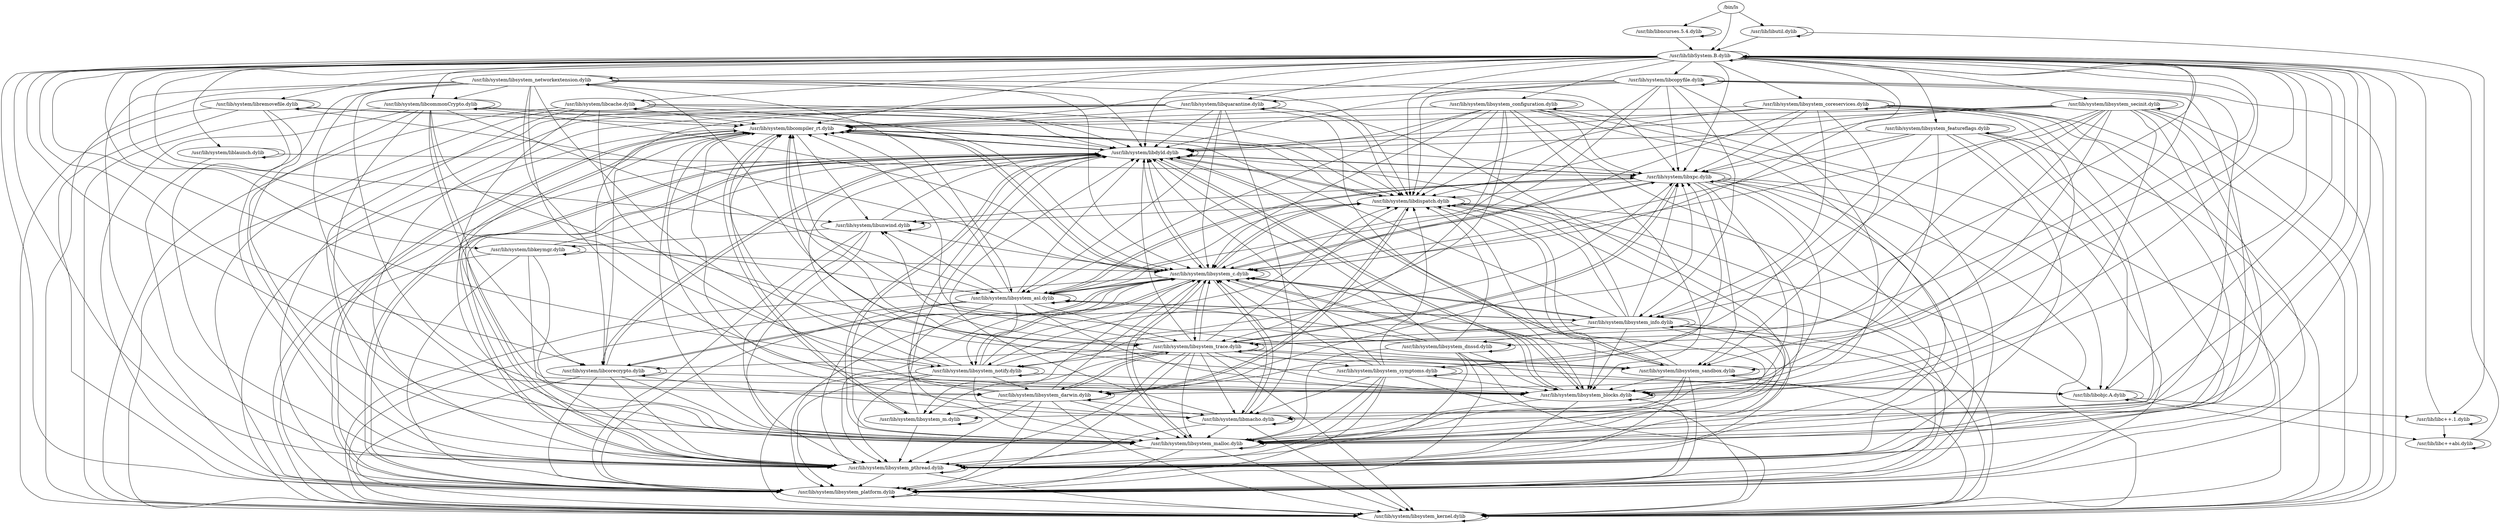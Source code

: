 digraph G {
	"/bin/ls" -> "/usr/lib/libutil.dylib";
	"/bin/ls" -> "/usr/lib/libncurses.5.4.dylib";
	"/bin/ls" -> "/usr/lib/libSystem.B.dylib";
	"/usr/lib/libutil.dylib" -> "/usr/lib/libutil.dylib";
	"/usr/lib/libutil.dylib" -> "/usr/lib/libc++.1.dylib";
	"/usr/lib/libutil.dylib" -> "/usr/lib/libSystem.B.dylib";
	"/usr/lib/libncurses.5.4.dylib" -> "/usr/lib/libncurses.5.4.dylib";
	"/usr/lib/libncurses.5.4.dylib" -> "/usr/lib/libSystem.B.dylib";
	"/usr/lib/libSystem.B.dylib" -> "/usr/lib/libSystem.B.dylib";
	"/usr/lib/libSystem.B.dylib" -> "/usr/lib/system/libcache.dylib";
	"/usr/lib/libSystem.B.dylib" -> "/usr/lib/system/libcommonCrypto.dylib";
	"/usr/lib/libSystem.B.dylib" -> "/usr/lib/system/libcompiler_rt.dylib";
	"/usr/lib/libSystem.B.dylib" -> "/usr/lib/system/libcopyfile.dylib";
	"/usr/lib/libSystem.B.dylib" -> "/usr/lib/system/libcorecrypto.dylib";
	"/usr/lib/libSystem.B.dylib" -> "/usr/lib/system/libdispatch.dylib";
	"/usr/lib/libSystem.B.dylib" -> "/usr/lib/system/libdyld.dylib";
	"/usr/lib/libSystem.B.dylib" -> "/usr/lib/system/libkeymgr.dylib";
	"/usr/lib/libSystem.B.dylib" -> "/usr/lib/system/liblaunch.dylib";
	"/usr/lib/libSystem.B.dylib" -> "/usr/lib/system/libmacho.dylib";
	"/usr/lib/libSystem.B.dylib" -> "/usr/lib/system/libquarantine.dylib";
	"/usr/lib/libSystem.B.dylib" -> "/usr/lib/system/libremovefile.dylib";
	"/usr/lib/libSystem.B.dylib" -> "/usr/lib/system/libsystem_asl.dylib";
	"/usr/lib/libSystem.B.dylib" -> "/usr/lib/system/libsystem_blocks.dylib";
	"/usr/lib/libSystem.B.dylib" -> "/usr/lib/system/libsystem_c.dylib";
	"/usr/lib/libSystem.B.dylib" -> "/usr/lib/system/libsystem_configuration.dylib";
	"/usr/lib/libSystem.B.dylib" -> "/usr/lib/system/libsystem_coreservices.dylib";
	"/usr/lib/libSystem.B.dylib" -> "/usr/lib/system/libsystem_darwin.dylib";
	"/usr/lib/libSystem.B.dylib" -> "/usr/lib/system/libsystem_dnssd.dylib";
	"/usr/lib/libSystem.B.dylib" -> "/usr/lib/system/libsystem_featureflags.dylib";
	"/usr/lib/libSystem.B.dylib" -> "/usr/lib/system/libsystem_info.dylib";
	"/usr/lib/libSystem.B.dylib" -> "/usr/lib/system/libsystem_m.dylib";
	"/usr/lib/libSystem.B.dylib" -> "/usr/lib/system/libsystem_malloc.dylib";
	"/usr/lib/libSystem.B.dylib" -> "/usr/lib/system/libsystem_networkextension.dylib";
	"/usr/lib/libSystem.B.dylib" -> "/usr/lib/system/libsystem_notify.dylib";
	"/usr/lib/libSystem.B.dylib" -> "/usr/lib/system/libsystem_sandbox.dylib";
	"/usr/lib/libSystem.B.dylib" -> "/usr/lib/system/libsystem_secinit.dylib";
	"/usr/lib/libSystem.B.dylib" -> "/usr/lib/system/libsystem_kernel.dylib";
	"/usr/lib/libSystem.B.dylib" -> "/usr/lib/system/libsystem_platform.dylib";
	"/usr/lib/libSystem.B.dylib" -> "/usr/lib/system/libsystem_pthread.dylib";
	"/usr/lib/libSystem.B.dylib" -> "/usr/lib/system/libsystem_symptoms.dylib";
	"/usr/lib/libSystem.B.dylib" -> "/usr/lib/system/libsystem_trace.dylib";
	"/usr/lib/libSystem.B.dylib" -> "/usr/lib/system/libunwind.dylib";
	"/usr/lib/libSystem.B.dylib" -> "/usr/lib/system/libxpc.dylib";
	"/usr/lib/libc++.1.dylib" -> "/usr/lib/libc++.1.dylib";
	"/usr/lib/libc++.1.dylib" -> "/usr/lib/libSystem.B.dylib";
	"/usr/lib/libc++.1.dylib" -> "/usr/lib/libc++abi.dylib";
	"/usr/lib/system/libcache.dylib" -> "/usr/lib/system/libcache.dylib";
	"/usr/lib/system/libcache.dylib" -> "/usr/lib/system/libsystem_pthread.dylib";
	"/usr/lib/system/libcache.dylib" -> "/usr/lib/system/libsystem_malloc.dylib";
	"/usr/lib/system/libcache.dylib" -> "/usr/lib/system/libsystem_c.dylib";
	"/usr/lib/system/libcache.dylib" -> "/usr/lib/system/libsystem_blocks.dylib";
	"/usr/lib/system/libcache.dylib" -> "/usr/lib/system/libsystem_kernel.dylib";
	"/usr/lib/system/libcache.dylib" -> "/usr/lib/system/libsystem_platform.dylib";
	"/usr/lib/system/libcache.dylib" -> "/usr/lib/system/libdispatch.dylib";
	"/usr/lib/system/libcache.dylib" -> "/usr/lib/system/libdyld.dylib";
	"/usr/lib/system/libcache.dylib" -> "/usr/lib/system/libcompiler_rt.dylib";
	"/usr/lib/system/libcommonCrypto.dylib" -> "/usr/lib/system/libcommonCrypto.dylib";
	"/usr/lib/system/libcommonCrypto.dylib" -> "/usr/lib/system/libdyld.dylib";
	"/usr/lib/system/libcommonCrypto.dylib" -> "/usr/lib/system/libcompiler_rt.dylib";
	"/usr/lib/system/libcommonCrypto.dylib" -> "/usr/lib/system/libsystem_kernel.dylib";
	"/usr/lib/system/libcommonCrypto.dylib" -> "/usr/lib/system/libsystem_platform.dylib";
	"/usr/lib/system/libcommonCrypto.dylib" -> "/usr/lib/system/libsystem_malloc.dylib";
	"/usr/lib/system/libcommonCrypto.dylib" -> "/usr/lib/system/libsystem_c.dylib";
	"/usr/lib/system/libcommonCrypto.dylib" -> "/usr/lib/system/libsystem_blocks.dylib";
	"/usr/lib/system/libcommonCrypto.dylib" -> "/usr/lib/system/libdispatch.dylib";
	"/usr/lib/system/libcommonCrypto.dylib" -> "/usr/lib/system/libsystem_asl.dylib";
	"/usr/lib/system/libcommonCrypto.dylib" -> "/usr/lib/system/libcorecrypto.dylib";
	"/usr/lib/system/libcommonCrypto.dylib" -> "/usr/lib/system/libsystem_trace.dylib";
	"/usr/lib/system/libcommonCrypto.dylib" -> "/usr/lib/system/libsystem_pthread.dylib";
	"/usr/lib/system/libcompiler_rt.dylib" -> "/usr/lib/system/libcompiler_rt.dylib";
	"/usr/lib/system/libcompiler_rt.dylib" -> "/usr/lib/system/libunwind.dylib";
	"/usr/lib/system/libcompiler_rt.dylib" -> "/usr/lib/system/libsystem_m.dylib";
	"/usr/lib/system/libcompiler_rt.dylib" -> "/usr/lib/system/libsystem_c.dylib";
	"/usr/lib/system/libcompiler_rt.dylib" -> "/usr/lib/system/libsystem_pthread.dylib";
	"/usr/lib/system/libcompiler_rt.dylib" -> "/usr/lib/system/libsystem_kernel.dylib";
	"/usr/lib/system/libcompiler_rt.dylib" -> "/usr/lib/system/libsystem_platform.dylib";
	"/usr/lib/system/libcompiler_rt.dylib" -> "/usr/lib/system/libdyld.dylib";
	"/usr/lib/system/libcopyfile.dylib" -> "/usr/lib/system/libcopyfile.dylib";
	"/usr/lib/system/libcopyfile.dylib" -> "/usr/lib/system/libdyld.dylib";
	"/usr/lib/system/libcopyfile.dylib" -> "/usr/lib/system/libcompiler_rt.dylib";
	"/usr/lib/system/libcopyfile.dylib" -> "/usr/lib/system/libsystem_kernel.dylib";
	"/usr/lib/system/libcopyfile.dylib" -> "/usr/lib/system/libsystem_malloc.dylib";
	"/usr/lib/system/libcopyfile.dylib" -> "/usr/lib/system/libsystem_c.dylib";
	"/usr/lib/system/libcopyfile.dylib" -> "/usr/lib/system/libsystem_blocks.dylib";
	"/usr/lib/system/libcopyfile.dylib" -> "/usr/lib/system/libquarantine.dylib";
	"/usr/lib/system/libcopyfile.dylib" -> "/usr/lib/system/libsystem_asl.dylib";
	"/usr/lib/system/libcopyfile.dylib" -> "/usr/lib/system/libsystem_info.dylib";
	"/usr/lib/system/libcopyfile.dylib" -> "/usr/lib/system/libxpc.dylib";
	"/usr/lib/system/libcopyfile.dylib" -> "/usr/lib/system/libdispatch.dylib";
	"/usr/lib/system/libcopyfile.dylib" -> "/usr/lib/system/libsystem_pthread.dylib";
	"/usr/lib/system/libcorecrypto.dylib" -> "/usr/lib/system/libcorecrypto.dylib";
	"/usr/lib/system/libcorecrypto.dylib" -> "/usr/lib/system/libdyld.dylib";
	"/usr/lib/system/libcorecrypto.dylib" -> "/usr/lib/system/libcompiler_rt.dylib";
	"/usr/lib/system/libcorecrypto.dylib" -> "/usr/lib/system/libsystem_kernel.dylib";
	"/usr/lib/system/libcorecrypto.dylib" -> "/usr/lib/system/libsystem_platform.dylib";
	"/usr/lib/system/libcorecrypto.dylib" -> "/usr/lib/system/libsystem_malloc.dylib";
	"/usr/lib/system/libcorecrypto.dylib" -> "/usr/lib/system/libsystem_c.dylib";
	"/usr/lib/system/libcorecrypto.dylib" -> "/usr/lib/system/libsystem_blocks.dylib";
	"/usr/lib/system/libcorecrypto.dylib" -> "/usr/lib/system/libsystem_pthread.dylib";
	"/usr/lib/system/libcorecrypto.dylib" -> "/usr/lib/system/libmacho.dylib";
	"/usr/lib/system/libdispatch.dylib" -> "/usr/lib/system/libdispatch.dylib";
	"/usr/lib/system/libdispatch.dylib" -> "/usr/lib/system/libdyld.dylib";
	"/usr/lib/system/libdispatch.dylib" -> "/usr/lib/system/libcompiler_rt.dylib";
	"/usr/lib/system/libdispatch.dylib" -> "/usr/lib/system/libsystem_kernel.dylib";
	"/usr/lib/system/libdispatch.dylib" -> "/usr/lib/system/libsystem_platform.dylib";
	"/usr/lib/system/libdispatch.dylib" -> "/usr/lib/system/libsystem_pthread.dylib";
	"/usr/lib/system/libdispatch.dylib" -> "/usr/lib/system/libsystem_malloc.dylib";
	"/usr/lib/system/libdispatch.dylib" -> "/usr/lib/system/libsystem_c.dylib";
	"/usr/lib/system/libdispatch.dylib" -> "/usr/lib/system/libsystem_blocks.dylib";
	"/usr/lib/system/libdispatch.dylib" -> "/usr/lib/system/libsystem_darwin.dylib";
	"/usr/lib/system/libdispatch.dylib" -> "/usr/lib/system/libunwind.dylib";
	"/usr/lib/system/libdispatch.dylib" -> "/usr/lib/libobjc.A.dylib";
	"/usr/lib/system/libdyld.dylib" -> "/usr/lib/system/libdyld.dylib";
	"/usr/lib/system/libdyld.dylib" -> "/usr/lib/system/libsystem_platform.dylib";
	"/usr/lib/system/libdyld.dylib" -> "/usr/lib/system/libsystem_malloc.dylib";
	"/usr/lib/system/libdyld.dylib" -> "/usr/lib/system/libsystem_c.dylib";
	"/usr/lib/system/libdyld.dylib" -> "/usr/lib/system/libsystem_pthread.dylib";
	"/usr/lib/system/libdyld.dylib" -> "/usr/lib/system/libxpc.dylib";
	"/usr/lib/system/libdyld.dylib" -> "/usr/lib/system/libsystem_blocks.dylib";
	"/usr/lib/system/libdyld.dylib" -> "/usr/lib/system/libsystem_kernel.dylib";
	"/usr/lib/system/libdyld.dylib" -> "/usr/lib/system/libsystem_sandbox.dylib";
	"/usr/lib/system/libdyld.dylib" -> "/usr/lib/system/libdispatch.dylib";
	"/usr/lib/system/libdyld.dylib" -> "/usr/lib/system/libcorecrypto.dylib";
	"/usr/lib/system/libdyld.dylib" -> "/usr/lib/system/libcompiler_rt.dylib";
	"/usr/lib/system/libkeymgr.dylib" -> "/usr/lib/system/libkeymgr.dylib";
	"/usr/lib/system/libkeymgr.dylib" -> "/usr/lib/system/libsystem_kernel.dylib";
	"/usr/lib/system/libkeymgr.dylib" -> "/usr/lib/system/libsystem_platform.dylib";
	"/usr/lib/system/libkeymgr.dylib" -> "/usr/lib/system/libsystem_pthread.dylib";
	"/usr/lib/system/libkeymgr.dylib" -> "/usr/lib/system/libsystem_malloc.dylib";
	"/usr/lib/system/libkeymgr.dylib" -> "/usr/lib/system/libsystem_c.dylib";
	"/usr/lib/system/libkeymgr.dylib" -> "/usr/lib/system/libdyld.dylib";
	"/usr/lib/system/liblaunch.dylib" -> "/usr/lib/system/liblaunch.dylib";
	"/usr/lib/system/liblaunch.dylib" -> "/usr/lib/system/libxpc.dylib";
	"/usr/lib/system/liblaunch.dylib" -> "/usr/lib/system/libsystem_pthread.dylib";
	"/usr/lib/system/libmacho.dylib" -> "/usr/lib/system/libmacho.dylib";
	"/usr/lib/system/libmacho.dylib" -> "/usr/lib/system/libcompiler_rt.dylib";
	"/usr/lib/system/libmacho.dylib" -> "/usr/lib/system/libsystem_malloc.dylib";
	"/usr/lib/system/libmacho.dylib" -> "/usr/lib/system/libdyld.dylib";
	"/usr/lib/system/libmacho.dylib" -> "/usr/lib/system/libsystem_c.dylib";
	"/usr/lib/system/libmacho.dylib" -> "/usr/lib/system/libsystem_kernel.dylib";
	"/usr/lib/system/libmacho.dylib" -> "/usr/lib/system/libsystem_pthread.dylib";
	"/usr/lib/system/libquarantine.dylib" -> "/usr/lib/system/libquarantine.dylib";
	"/usr/lib/system/libquarantine.dylib" -> "/usr/lib/system/libsystem_kernel.dylib";
	"/usr/lib/system/libquarantine.dylib" -> "/usr/lib/system/libsystem_malloc.dylib";
	"/usr/lib/system/libquarantine.dylib" -> "/usr/lib/system/libsystem_platform.dylib";
	"/usr/lib/system/libquarantine.dylib" -> "/usr/lib/system/libsystem_asl.dylib";
	"/usr/lib/system/libquarantine.dylib" -> "/usr/lib/system/libsystem_pthread.dylib";
	"/usr/lib/system/libquarantine.dylib" -> "/usr/lib/system/libsystem_c.dylib";
	"/usr/lib/system/libquarantine.dylib" -> "/usr/lib/system/libdyld.dylib";
	"/usr/lib/system/libquarantine.dylib" -> "/usr/lib/system/libcompiler_rt.dylib";
	"/usr/lib/system/libquarantine.dylib" -> "/usr/lib/system/libdispatch.dylib";
	"/usr/lib/system/libquarantine.dylib" -> "/usr/lib/system/libsystem_blocks.dylib";
	"/usr/lib/system/libquarantine.dylib" -> "/usr/lib/system/libmacho.dylib";
	"/usr/lib/system/libquarantine.dylib" -> "/usr/lib/system/libcorecrypto.dylib";
	"/usr/lib/system/libremovefile.dylib" -> "/usr/lib/system/libremovefile.dylib";
	"/usr/lib/system/libremovefile.dylib" -> "/usr/lib/system/libdyld.dylib";
	"/usr/lib/system/libremovefile.dylib" -> "/usr/lib/system/libcompiler_rt.dylib";
	"/usr/lib/system/libremovefile.dylib" -> "/usr/lib/system/libsystem_kernel.dylib";
	"/usr/lib/system/libremovefile.dylib" -> "/usr/lib/system/libsystem_platform.dylib";
	"/usr/lib/system/libremovefile.dylib" -> "/usr/lib/system/libsystem_malloc.dylib";
	"/usr/lib/system/libremovefile.dylib" -> "/usr/lib/system/libsystem_c.dylib";
	"/usr/lib/system/libremovefile.dylib" -> "/usr/lib/system/libsystem_pthread.dylib";
	"/usr/lib/system/libsystem_asl.dylib" -> "/usr/lib/system/libsystem_asl.dylib";
	"/usr/lib/system/libsystem_asl.dylib" -> "/usr/lib/system/libcompiler_rt.dylib";
	"/usr/lib/system/libsystem_asl.dylib" -> "/usr/lib/system/libdyld.dylib";
	"/usr/lib/system/libsystem_asl.dylib" -> "/usr/lib/system/libsystem_kernel.dylib";
	"/usr/lib/system/libsystem_asl.dylib" -> "/usr/lib/system/libsystem_platform.dylib";
	"/usr/lib/system/libsystem_asl.dylib" -> "/usr/lib/system/libsystem_pthread.dylib";
	"/usr/lib/system/libsystem_asl.dylib" -> "/usr/lib/system/libsystem_malloc.dylib";
	"/usr/lib/system/libsystem_asl.dylib" -> "/usr/lib/system/libsystem_c.dylib";
	"/usr/lib/system/libsystem_asl.dylib" -> "/usr/lib/system/libunwind.dylib";
	"/usr/lib/system/libsystem_asl.dylib" -> "/usr/lib/system/libsystem_blocks.dylib";
	"/usr/lib/system/libsystem_asl.dylib" -> "/usr/lib/system/libdispatch.dylib";
	"/usr/lib/system/libsystem_asl.dylib" -> "/usr/lib/system/libxpc.dylib";
	"/usr/lib/system/libsystem_asl.dylib" -> "/usr/lib/system/libsystem_trace.dylib";
	"/usr/lib/system/libsystem_asl.dylib" -> "/usr/lib/system/libsystem_notify.dylib";
	"/usr/lib/system/libsystem_asl.dylib" -> "/usr/lib/system/libsystem_info.dylib";
	"/usr/lib/system/libsystem_blocks.dylib" -> "/usr/lib/system/libsystem_blocks.dylib";
	"/usr/lib/system/libsystem_blocks.dylib" -> "/usr/lib/system/libsystem_platform.dylib";
	"/usr/lib/system/libsystem_blocks.dylib" -> "/usr/lib/system/libsystem_malloc.dylib";
	"/usr/lib/system/libsystem_blocks.dylib" -> "/usr/lib/system/libsystem_c.dylib";
	"/usr/lib/system/libsystem_blocks.dylib" -> "/usr/lib/system/libdyld.dylib";
	"/usr/lib/system/libsystem_blocks.dylib" -> "/usr/lib/system/libsystem_pthread.dylib";
	"/usr/lib/system/libsystem_c.dylib" -> "/usr/lib/system/libsystem_c.dylib";
	"/usr/lib/system/libsystem_c.dylib" -> "/usr/lib/system/libcompiler_rt.dylib";
	"/usr/lib/system/libsystem_c.dylib" -> "/usr/lib/system/libdyld.dylib";
	"/usr/lib/system/libsystem_c.dylib" -> "/usr/lib/system/libsystem_kernel.dylib";
	"/usr/lib/system/libsystem_c.dylib" -> "/usr/lib/system/libsystem_m.dylib";
	"/usr/lib/system/libsystem_c.dylib" -> "/usr/lib/system/libsystem_malloc.dylib";
	"/usr/lib/system/libsystem_c.dylib" -> "/usr/lib/system/libsystem_platform.dylib";
	"/usr/lib/system/libsystem_c.dylib" -> "/usr/lib/system/libsystem_pthread.dylib";
	"/usr/lib/system/libsystem_c.dylib" -> "/usr/lib/system/libdispatch.dylib";
	"/usr/lib/system/libsystem_c.dylib" -> "/usr/lib/system/libmacho.dylib";
	"/usr/lib/system/libsystem_c.dylib" -> "/usr/lib/system/libsystem_asl.dylib";
	"/usr/lib/system/libsystem_c.dylib" -> "/usr/lib/system/libsystem_blocks.dylib";
	"/usr/lib/system/libsystem_c.dylib" -> "/usr/lib/system/libsystem_info.dylib";
	"/usr/lib/system/libsystem_c.dylib" -> "/usr/lib/system/libsystem_notify.dylib";
	"/usr/lib/system/libsystem_c.dylib" -> "/usr/lib/system/libxpc.dylib";
	"/usr/lib/system/libsystem_c.dylib" -> "/usr/lib/system/libcorecrypto.dylib";
	"/usr/lib/system/libsystem_c.dylib" -> "/usr/lib/system/libsystem_trace.dylib";
	"/usr/lib/system/libsystem_configuration.dylib" -> "/usr/lib/system/libsystem_configuration.dylib";
	"/usr/lib/system/libsystem_configuration.dylib" -> "/usr/lib/system/libcompiler_rt.dylib";
	"/usr/lib/system/libsystem_configuration.dylib" -> "/usr/lib/system/libdispatch.dylib";
	"/usr/lib/system/libsystem_configuration.dylib" -> "/usr/lib/system/libdyld.dylib";
	"/usr/lib/system/libsystem_configuration.dylib" -> "/usr/lib/system/libsystem_asl.dylib";
	"/usr/lib/system/libsystem_configuration.dylib" -> "/usr/lib/system/libsystem_blocks.dylib";
	"/usr/lib/system/libsystem_configuration.dylib" -> "/usr/lib/system/libsystem_c.dylib";
	"/usr/lib/system/libsystem_configuration.dylib" -> "/usr/lib/system/libsystem_kernel.dylib";
	"/usr/lib/system/libsystem_configuration.dylib" -> "/usr/lib/system/libsystem_malloc.dylib";
	"/usr/lib/system/libsystem_configuration.dylib" -> "/usr/lib/system/libsystem_notify.dylib";
	"/usr/lib/system/libsystem_configuration.dylib" -> "/usr/lib/system/libsystem_platform.dylib";
	"/usr/lib/system/libsystem_configuration.dylib" -> "/usr/lib/system/libsystem_pthread.dylib";
	"/usr/lib/system/libsystem_configuration.dylib" -> "/usr/lib/system/libsystem_trace.dylib";
	"/usr/lib/system/libsystem_configuration.dylib" -> "/usr/lib/system/libxpc.dylib";
	"/usr/lib/system/libsystem_coreservices.dylib" -> "/usr/lib/system/libsystem_coreservices.dylib";
	"/usr/lib/system/libsystem_coreservices.dylib" -> "/usr/lib/system/libcompiler_rt.dylib";
	"/usr/lib/system/libsystem_coreservices.dylib" -> "/usr/lib/system/libdyld.dylib";
	"/usr/lib/system/libsystem_coreservices.dylib" -> "/usr/lib/system/libsystem_kernel.dylib";
	"/usr/lib/system/libsystem_coreservices.dylib" -> "/usr/lib/system/libsystem_platform.dylib";
	"/usr/lib/system/libsystem_coreservices.dylib" -> "/usr/lib/system/libsystem_pthread.dylib";
	"/usr/lib/system/libsystem_coreservices.dylib" -> "/usr/lib/system/libsystem_malloc.dylib";
	"/usr/lib/system/libsystem_coreservices.dylib" -> "/usr/lib/system/libsystem_c.dylib";
	"/usr/lib/system/libsystem_coreservices.dylib" -> "/usr/lib/system/libxpc.dylib";
	"/usr/lib/system/libsystem_coreservices.dylib" -> "/usr/lib/system/libsystem_sandbox.dylib";
	"/usr/lib/system/libsystem_coreservices.dylib" -> "/usr/lib/system/libsystem_info.dylib";
	"/usr/lib/system/libsystem_coreservices.dylib" -> "/usr/lib/system/libsystem_blocks.dylib";
	"/usr/lib/system/libsystem_coreservices.dylib" -> "/usr/lib/system/libdispatch.dylib";
	"/usr/lib/system/libsystem_darwin.dylib" -> "/usr/lib/system/libsystem_darwin.dylib";
	"/usr/lib/system/libsystem_darwin.dylib" -> "/usr/lib/system/libcompiler_rt.dylib";
	"/usr/lib/system/libsystem_darwin.dylib" -> "/usr/lib/system/libdyld.dylib";
	"/usr/lib/system/libsystem_darwin.dylib" -> "/usr/lib/system/libsystem_kernel.dylib";
	"/usr/lib/system/libsystem_darwin.dylib" -> "/usr/lib/system/libsystem_m.dylib";
	"/usr/lib/system/libsystem_darwin.dylib" -> "/usr/lib/system/libsystem_malloc.dylib";
	"/usr/lib/system/libsystem_darwin.dylib" -> "/usr/lib/system/libsystem_platform.dylib";
	"/usr/lib/system/libsystem_darwin.dylib" -> "/usr/lib/system/libsystem_pthread.dylib";
	"/usr/lib/system/libsystem_darwin.dylib" -> "/usr/lib/system/libsystem_c.dylib";
	"/usr/lib/system/libsystem_darwin.dylib" -> "/usr/lib/system/libdispatch.dylib";
	"/usr/lib/system/libsystem_darwin.dylib" -> "/usr/lib/system/libxpc.dylib";
	"/usr/lib/system/libsystem_darwin.dylib" -> "/usr/lib/system/libmacho.dylib";
	"/usr/lib/system/libsystem_darwin.dylib" -> "/usr/lib/system/libsystem_trace.dylib";
	"/usr/lib/system/libsystem_dnssd.dylib" -> "/usr/lib/system/libsystem_dnssd.dylib";
	"/usr/lib/system/libsystem_dnssd.dylib" -> "/usr/lib/system/libdyld.dylib";
	"/usr/lib/system/libsystem_dnssd.dylib" -> "/usr/lib/system/libcompiler_rt.dylib";
	"/usr/lib/system/libsystem_dnssd.dylib" -> "/usr/lib/system/libsystem_kernel.dylib";
	"/usr/lib/system/libsystem_dnssd.dylib" -> "/usr/lib/system/libsystem_platform.dylib";
	"/usr/lib/system/libsystem_dnssd.dylib" -> "/usr/lib/system/libsystem_pthread.dylib";
	"/usr/lib/system/libsystem_dnssd.dylib" -> "/usr/lib/system/libsystem_malloc.dylib";
	"/usr/lib/system/libsystem_dnssd.dylib" -> "/usr/lib/system/libsystem_c.dylib";
	"/usr/lib/system/libsystem_dnssd.dylib" -> "/usr/lib/system/libsystem_blocks.dylib";
	"/usr/lib/system/libsystem_dnssd.dylib" -> "/usr/lib/system/libdispatch.dylib";
	"/usr/lib/system/libsystem_dnssd.dylib" -> "/usr/lib/system/libsystem_asl.dylib";
	"/usr/lib/system/libsystem_featureflags.dylib" -> "/usr/lib/system/libsystem_featureflags.dylib";
	"/usr/lib/system/libsystem_featureflags.dylib" -> "/usr/lib/libobjc.A.dylib";
	"/usr/lib/system/libsystem_featureflags.dylib" -> "/usr/lib/system/libdyld.dylib";
	"/usr/lib/system/libsystem_featureflags.dylib" -> "/usr/lib/system/libsystem_kernel.dylib";
	"/usr/lib/system/libsystem_featureflags.dylib" -> "/usr/lib/system/libsystem_platform.dylib";
	"/usr/lib/system/libsystem_featureflags.dylib" -> "/usr/lib/system/libsystem_pthread.dylib";
	"/usr/lib/system/libsystem_featureflags.dylib" -> "/usr/lib/system/libsystem_blocks.dylib";
	"/usr/lib/system/libsystem_featureflags.dylib" -> "/usr/lib/system/libsystem_c.dylib";
	"/usr/lib/system/libsystem_featureflags.dylib" -> "/usr/lib/system/libsystem_darwin.dylib";
	"/usr/lib/system/libsystem_featureflags.dylib" -> "/usr/lib/system/libsystem_malloc.dylib";
	"/usr/lib/system/libsystem_featureflags.dylib" -> "/usr/lib/system/libxpc.dylib";
	"/usr/lib/system/libsystem_info.dylib" -> "/usr/lib/system/libsystem_info.dylib";
	"/usr/lib/system/libsystem_info.dylib" -> "/usr/lib/system/libcompiler_rt.dylib";
	"/usr/lib/system/libsystem_info.dylib" -> "/usr/lib/system/libdyld.dylib";
	"/usr/lib/system/libsystem_info.dylib" -> "/usr/lib/system/libsystem_kernel.dylib";
	"/usr/lib/system/libsystem_info.dylib" -> "/usr/lib/system/libsystem_malloc.dylib";
	"/usr/lib/system/libsystem_info.dylib" -> "/usr/lib/system/libsystem_platform.dylib";
	"/usr/lib/system/libsystem_info.dylib" -> "/usr/lib/system/libsystem_pthread.dylib";
	"/usr/lib/system/libsystem_info.dylib" -> "/usr/lib/system/libsystem_c.dylib";
	"/usr/lib/system/libsystem_info.dylib" -> "/usr/lib/system/libdispatch.dylib";
	"/usr/lib/system/libsystem_info.dylib" -> "/usr/lib/system/libsystem_asl.dylib";
	"/usr/lib/system/libsystem_info.dylib" -> "/usr/lib/system/libsystem_blocks.dylib";
	"/usr/lib/system/libsystem_info.dylib" -> "/usr/lib/system/libsystem_dnssd.dylib";
	"/usr/lib/system/libsystem_info.dylib" -> "/usr/lib/system/libsystem_notify.dylib";
	"/usr/lib/system/libsystem_info.dylib" -> "/usr/lib/system/libxpc.dylib";
	"/usr/lib/system/libsystem_info.dylib" -> "/usr/lib/system/libsystem_trace.dylib";
	"/usr/lib/system/libsystem_m.dylib" -> "/usr/lib/system/libsystem_m.dylib";
	"/usr/lib/system/libsystem_m.dylib" -> "/usr/lib/system/libdyld.dylib";
	"/usr/lib/system/libsystem_m.dylib" -> "/usr/lib/system/libcompiler_rt.dylib";
	"/usr/lib/system/libsystem_m.dylib" -> "/usr/lib/system/libsystem_pthread.dylib";
	"/usr/lib/system/libsystem_malloc.dylib" -> "/usr/lib/system/libsystem_malloc.dylib";
	"/usr/lib/system/libsystem_malloc.dylib" -> "/usr/lib/system/libcompiler_rt.dylib";
	"/usr/lib/system/libsystem_malloc.dylib" -> "/usr/lib/system/libdyld.dylib";
	"/usr/lib/system/libsystem_malloc.dylib" -> "/usr/lib/system/libsystem_kernel.dylib";
	"/usr/lib/system/libsystem_malloc.dylib" -> "/usr/lib/system/libsystem_platform.dylib";
	"/usr/lib/system/libsystem_malloc.dylib" -> "/usr/lib/system/libsystem_c.dylib";
	"/usr/lib/system/libsystem_malloc.dylib" -> "/usr/lib/system/libsystem_pthread.dylib";
	"/usr/lib/system/libsystem_networkextension.dylib" -> "/usr/lib/system/libsystem_networkextension.dylib";
	"/usr/lib/system/libsystem_networkextension.dylib" -> "/usr/lib/system/libxpc.dylib";
	"/usr/lib/system/libsystem_networkextension.dylib" -> "/usr/lib/system/libdispatch.dylib";
	"/usr/lib/system/libsystem_networkextension.dylib" -> "/usr/lib/system/libsystem_asl.dylib";
	"/usr/lib/system/libsystem_networkextension.dylib" -> "/usr/lib/system/libsystem_notify.dylib";
	"/usr/lib/system/libsystem_networkextension.dylib" -> "/usr/lib/system/libsystem_kernel.dylib";
	"/usr/lib/system/libsystem_networkextension.dylib" -> "/usr/lib/system/libsystem_c.dylib";
	"/usr/lib/system/libsystem_networkextension.dylib" -> "/usr/lib/system/libsystem_malloc.dylib";
	"/usr/lib/system/libsystem_networkextension.dylib" -> "/usr/lib/system/libsystem_blocks.dylib";
	"/usr/lib/system/libsystem_networkextension.dylib" -> "/usr/lib/system/libsystem_platform.dylib";
	"/usr/lib/system/libsystem_networkextension.dylib" -> "/usr/lib/system/libdyld.dylib";
	"/usr/lib/system/libsystem_networkextension.dylib" -> "/usr/lib/system/libcommonCrypto.dylib";
	"/usr/lib/system/libsystem_networkextension.dylib" -> "/usr/lib/system/libsystem_trace.dylib";
	"/usr/lib/system/libsystem_networkextension.dylib" -> "/usr/lib/system/libsystem_sandbox.dylib";
	"/usr/lib/system/libsystem_networkextension.dylib" -> "/usr/lib/system/libsystem_pthread.dylib";
	"/usr/lib/system/libsystem_networkextension.dylib" -> "/usr/lib/system/libsystem_darwin.dylib";
	"/usr/lib/system/libsystem_notify.dylib" -> "/usr/lib/system/libsystem_notify.dylib";
	"/usr/lib/system/libsystem_notify.dylib" -> "/usr/lib/system/libdyld.dylib";
	"/usr/lib/system/libsystem_notify.dylib" -> "/usr/lib/system/libcompiler_rt.dylib";
	"/usr/lib/system/libsystem_notify.dylib" -> "/usr/lib/system/libsystem_kernel.dylib";
	"/usr/lib/system/libsystem_notify.dylib" -> "/usr/lib/system/libsystem_platform.dylib";
	"/usr/lib/system/libsystem_notify.dylib" -> "/usr/lib/system/libsystem_pthread.dylib";
	"/usr/lib/system/libsystem_notify.dylib" -> "/usr/lib/system/libsystem_malloc.dylib";
	"/usr/lib/system/libsystem_notify.dylib" -> "/usr/lib/system/libsystem_c.dylib";
	"/usr/lib/system/libsystem_notify.dylib" -> "/usr/lib/system/libsystem_blocks.dylib";
	"/usr/lib/system/libsystem_notify.dylib" -> "/usr/lib/system/libdispatch.dylib";
	"/usr/lib/system/libsystem_notify.dylib" -> "/usr/lib/system/libxpc.dylib";
	"/usr/lib/system/libsystem_notify.dylib" -> "/usr/lib/system/libsystem_darwin.dylib";
	"/usr/lib/system/libsystem_sandbox.dylib" -> "/usr/lib/system/libsystem_sandbox.dylib";
	"/usr/lib/system/libsystem_sandbox.dylib" -> "/usr/lib/system/libdyld.dylib";
	"/usr/lib/system/libsystem_sandbox.dylib" -> "/usr/lib/system/libcompiler_rt.dylib";
	"/usr/lib/system/libsystem_sandbox.dylib" -> "/usr/lib/system/libsystem_kernel.dylib";
	"/usr/lib/system/libsystem_sandbox.dylib" -> "/usr/lib/system/libsystem_malloc.dylib";
	"/usr/lib/system/libsystem_sandbox.dylib" -> "/usr/lib/system/libsystem_c.dylib";
	"/usr/lib/system/libsystem_sandbox.dylib" -> "/usr/lib/system/libsystem_blocks.dylib";
	"/usr/lib/system/libsystem_sandbox.dylib" -> "/usr/lib/system/libdispatch.dylib";
	"/usr/lib/system/libsystem_sandbox.dylib" -> "/usr/lib/system/libsystem_platform.dylib";
	"/usr/lib/system/libsystem_sandbox.dylib" -> "/usr/lib/system/libsystem_pthread.dylib";
	"/usr/lib/system/libsystem_secinit.dylib" -> "/usr/lib/system/libsystem_secinit.dylib";
	"/usr/lib/system/libsystem_secinit.dylib" -> "/usr/lib/system/libdyld.dylib";
	"/usr/lib/system/libsystem_secinit.dylib" -> "/usr/lib/system/libcompiler_rt.dylib";
	"/usr/lib/system/libsystem_secinit.dylib" -> "/usr/lib/system/libsystem_kernel.dylib";
	"/usr/lib/system/libsystem_secinit.dylib" -> "/usr/lib/system/libsystem_platform.dylib";
	"/usr/lib/system/libsystem_secinit.dylib" -> "/usr/lib/system/libsystem_pthread.dylib";
	"/usr/lib/system/libsystem_secinit.dylib" -> "/usr/lib/system/libsystem_malloc.dylib";
	"/usr/lib/system/libsystem_secinit.dylib" -> "/usr/lib/system/libsystem_c.dylib";
	"/usr/lib/system/libsystem_secinit.dylib" -> "/usr/lib/system/libsystem_blocks.dylib";
	"/usr/lib/system/libsystem_secinit.dylib" -> "/usr/lib/system/libdispatch.dylib";
	"/usr/lib/system/libsystem_secinit.dylib" -> "/usr/lib/system/libsystem_sandbox.dylib";
	"/usr/lib/system/libsystem_secinit.dylib" -> "/usr/lib/system/libxpc.dylib";
	"/usr/lib/system/libsystem_secinit.dylib" -> "/usr/lib/system/libsystem_trace.dylib";
	"/usr/lib/system/libsystem_secinit.dylib" -> "/usr/lib/system/libsystem_darwin.dylib";
	"/usr/lib/system/libsystem_secinit.dylib" -> "/usr/lib/system/libsystem_info.dylib";
	"/usr/lib/system/libsystem_kernel.dylib" -> "/usr/lib/system/libsystem_kernel.dylib";
	"/usr/lib/system/libsystem_platform.dylib" -> "/usr/lib/system/libsystem_platform.dylib";
	"/usr/lib/system/libsystem_platform.dylib" -> "/usr/lib/system/libdyld.dylib";
	"/usr/lib/system/libsystem_platform.dylib" -> "/usr/lib/system/libcompiler_rt.dylib";
	"/usr/lib/system/libsystem_platform.dylib" -> "/usr/lib/system/libsystem_kernel.dylib";
	"/usr/lib/system/libsystem_pthread.dylib" -> "/usr/lib/system/libsystem_pthread.dylib";
	"/usr/lib/system/libsystem_pthread.dylib" -> "/usr/lib/system/libsystem_kernel.dylib";
	"/usr/lib/system/libsystem_pthread.dylib" -> "/usr/lib/system/libsystem_platform.dylib";
	"/usr/lib/system/libsystem_pthread.dylib" -> "/usr/lib/system/libdyld.dylib";
	"/usr/lib/system/libsystem_pthread.dylib" -> "/usr/lib/system/libcompiler_rt.dylib";
	"/usr/lib/system/libsystem_symptoms.dylib" -> "/usr/lib/system/libsystem_symptoms.dylib";
	"/usr/lib/system/libsystem_symptoms.dylib" -> "/usr/lib/libobjc.A.dylib";
	"/usr/lib/system/libsystem_symptoms.dylib" -> "/usr/lib/system/libmacho.dylib";
	"/usr/lib/system/libsystem_symptoms.dylib" -> "/usr/lib/system/libdyld.dylib";
	"/usr/lib/system/libsystem_symptoms.dylib" -> "/usr/lib/system/libcompiler_rt.dylib";
	"/usr/lib/system/libsystem_symptoms.dylib" -> "/usr/lib/system/libxpc.dylib";
	"/usr/lib/system/libsystem_symptoms.dylib" -> "/usr/lib/system/libsystem_malloc.dylib";
	"/usr/lib/system/libsystem_symptoms.dylib" -> "/usr/lib/system/libsystem_c.dylib";
	"/usr/lib/system/libsystem_symptoms.dylib" -> "/usr/lib/system/libsystem_blocks.dylib";
	"/usr/lib/system/libsystem_symptoms.dylib" -> "/usr/lib/system/libdispatch.dylib";
	"/usr/lib/system/libsystem_symptoms.dylib" -> "/usr/lib/system/libsystem_platform.dylib";
	"/usr/lib/system/libsystem_symptoms.dylib" -> "/usr/lib/system/libsystem_kernel.dylib";
	"/usr/lib/system/libsystem_symptoms.dylib" -> "/usr/lib/system/libsystem_pthread.dylib";
	"/usr/lib/system/libsystem_trace.dylib" -> "/usr/lib/system/libsystem_trace.dylib";
	"/usr/lib/system/libsystem_trace.dylib" -> "/usr/lib/system/libsystem_kernel.dylib";
	"/usr/lib/system/libsystem_trace.dylib" -> "/usr/lib/system/libsystem_platform.dylib";
	"/usr/lib/system/libsystem_trace.dylib" -> "/usr/lib/system/libsystem_pthread.dylib";
	"/usr/lib/system/libsystem_trace.dylib" -> "/usr/lib/system/libmacho.dylib";
	"/usr/lib/system/libsystem_trace.dylib" -> "/usr/lib/system/libdyld.dylib";
	"/usr/lib/system/libsystem_trace.dylib" -> "/usr/lib/system/libcompiler_rt.dylib";
	"/usr/lib/system/libsystem_trace.dylib" -> "/usr/lib/system/libsystem_m.dylib";
	"/usr/lib/system/libsystem_trace.dylib" -> "/usr/lib/system/libsystem_malloc.dylib";
	"/usr/lib/system/libsystem_trace.dylib" -> "/usr/lib/system/libsystem_c.dylib";
	"/usr/lib/system/libsystem_trace.dylib" -> "/usr/lib/system/libsystem_blocks.dylib";
	"/usr/lib/system/libsystem_trace.dylib" -> "/usr/lib/system/libdispatch.dylib";
	"/usr/lib/system/libsystem_trace.dylib" -> "/usr/lib/system/libxpc.dylib";
	"/usr/lib/system/libsystem_trace.dylib" -> "/usr/lib/system/libsystem_sandbox.dylib";
	"/usr/lib/system/libsystem_trace.dylib" -> "/usr/lib/system/libsystem_notify.dylib";
	"/usr/lib/system/libsystem_trace.dylib" -> "/usr/lib/system/libsystem_darwin.dylib";
	"/usr/lib/system/libsystem_trace.dylib" -> "/usr/lib/libobjc.A.dylib";
	"/usr/lib/system/libsystem_trace.dylib" -> "/usr/lib/system/libunwind.dylib";
	"/usr/lib/system/libsystem_trace.dylib" -> "/usr/lib/system/libsystem_symptoms.dylib";
	"/usr/lib/system/libsystem_trace.dylib" -> "/usr/lib/system/libcorecrypto.dylib";
	"/usr/lib/system/libunwind.dylib" -> "/usr/lib/system/libunwind.dylib";
	"/usr/lib/system/libunwind.dylib" -> "/usr/lib/system/libsystem_malloc.dylib";
	"/usr/lib/system/libunwind.dylib" -> "/usr/lib/system/libsystem_pthread.dylib";
	"/usr/lib/system/libunwind.dylib" -> "/usr/lib/system/libsystem_platform.dylib";
	"/usr/lib/system/libunwind.dylib" -> "/usr/lib/system/libsystem_c.dylib";
	"/usr/lib/system/libunwind.dylib" -> "/usr/lib/system/libdyld.dylib";
	"/usr/lib/system/libunwind.dylib" -> "/usr/lib/system/libkeymgr.dylib";
	"/usr/lib/system/libxpc.dylib" -> "/usr/lib/system/libxpc.dylib";
	"/usr/lib/system/libxpc.dylib" -> "/usr/lib/system/libdyld.dylib";
	"/usr/lib/system/libxpc.dylib" -> "/usr/lib/system/libcompiler_rt.dylib";
	"/usr/lib/system/libxpc.dylib" -> "/usr/lib/system/libsystem_kernel.dylib";
	"/usr/lib/system/libxpc.dylib" -> "/usr/lib/system/libsystem_platform.dylib";
	"/usr/lib/system/libxpc.dylib" -> "/usr/lib/system/libsystem_pthread.dylib";
	"/usr/lib/system/libxpc.dylib" -> "/usr/lib/system/libunwind.dylib";
	"/usr/lib/system/libxpc.dylib" -> "/usr/lib/system/libsystem_malloc.dylib";
	"/usr/lib/system/libxpc.dylib" -> "/usr/lib/system/libsystem_c.dylib";
	"/usr/lib/system/libxpc.dylib" -> "/usr/lib/system/libsystem_blocks.dylib";
	"/usr/lib/system/libxpc.dylib" -> "/usr/lib/system/libdispatch.dylib";
	"/usr/lib/system/libxpc.dylib" -> "/usr/lib/system/libsystem_sandbox.dylib";
	"/usr/lib/system/libxpc.dylib" -> "/usr/lib/system/libmacho.dylib";
	"/usr/lib/system/libxpc.dylib" -> "/usr/lib/system/libsystem_asl.dylib";
	"/usr/lib/system/libxpc.dylib" -> "/usr/lib/libobjc.A.dylib";
	"/usr/lib/system/libxpc.dylib" -> "/usr/lib/system/libsystem_trace.dylib";
	"/usr/lib/libc++abi.dylib" -> "/usr/lib/libc++abi.dylib";
	"/usr/lib/libc++abi.dylib" -> "/usr/lib/libSystem.B.dylib";
	"/usr/lib/libobjc.A.dylib" -> "/usr/lib/libobjc.A.dylib";
	"/usr/lib/libobjc.A.dylib" -> "/usr/lib/libc++abi.dylib";
	"/usr/lib/libobjc.A.dylib" -> "/usr/lib/libc++.1.dylib";
	"/usr/lib/libobjc.A.dylib" -> "/usr/lib/libSystem.B.dylib";
}
